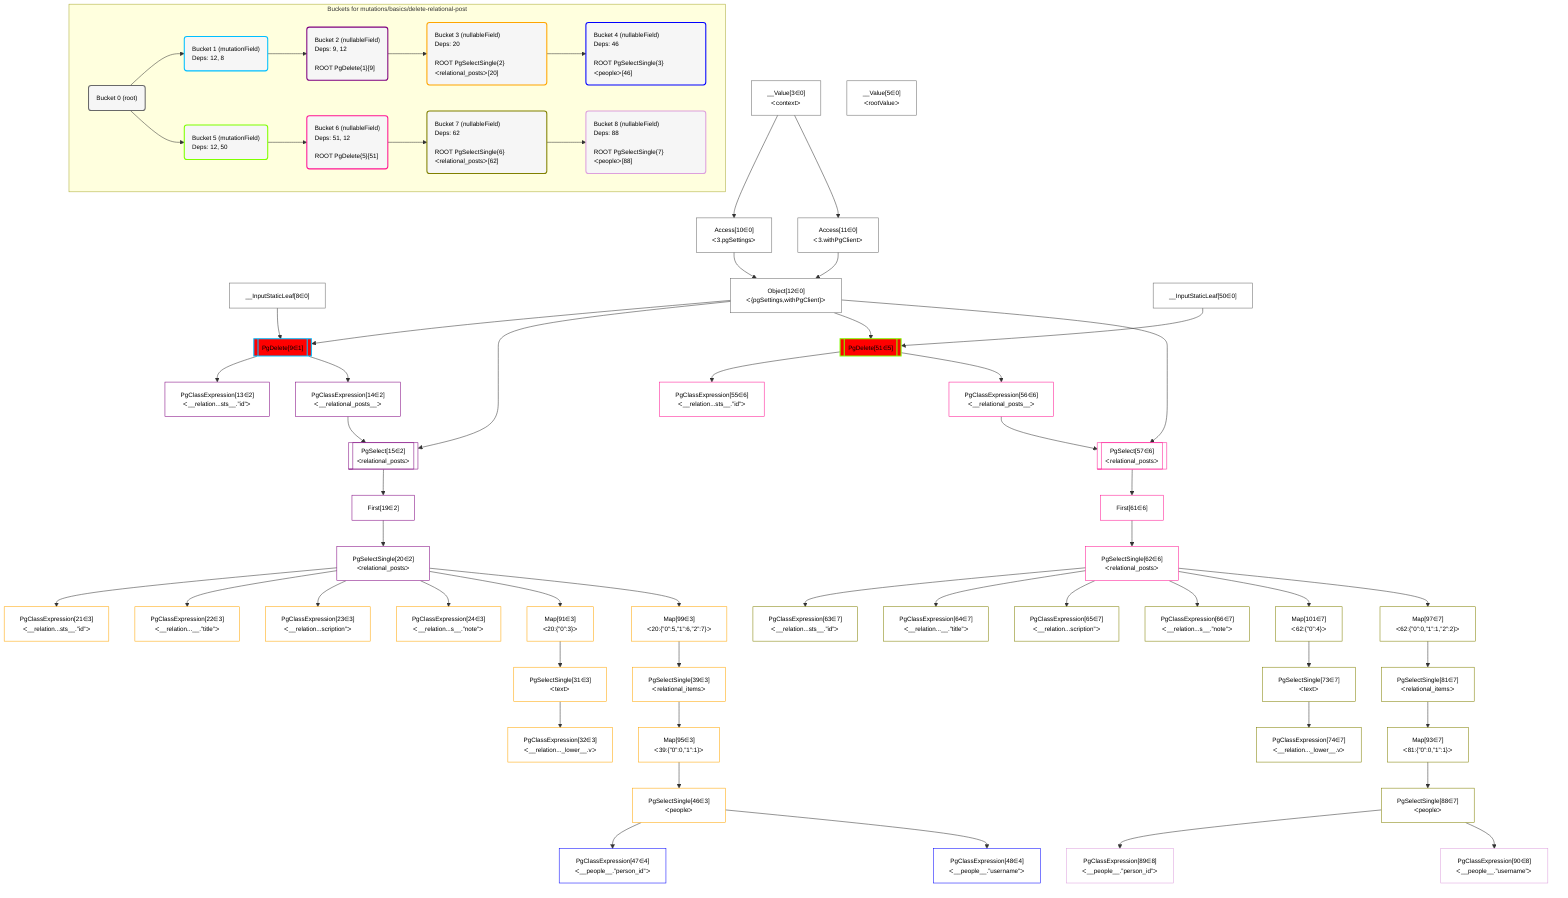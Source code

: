 %%{init: {'themeVariables': { 'fontSize': '12px'}}}%%
graph TD
    classDef path fill:#eee,stroke:#000,color:#000
    classDef plan fill:#fff,stroke-width:1px,color:#000
    classDef itemplan fill:#fff,stroke-width:2px,color:#000
    classDef sideeffectplan fill:#f00,stroke-width:2px,color:#000
    classDef bucket fill:#f6f6f6,color:#000,stroke-width:2px,text-align:left


    %% define steps
    __Value3["__Value[3∈0]<br />ᐸcontextᐳ"]:::plan
    __Value5["__Value[5∈0]<br />ᐸrootValueᐳ"]:::plan
    __InputStaticLeaf8["__InputStaticLeaf[8∈0]"]:::plan
    Access10["Access[10∈0]<br />ᐸ3.pgSettingsᐳ"]:::plan
    Access11["Access[11∈0]<br />ᐸ3.withPgClientᐳ"]:::plan
    Object12["Object[12∈0]<br />ᐸ{pgSettings,withPgClient}ᐳ"]:::plan
    PgDelete9[["PgDelete[9∈1]"]]:::sideeffectplan
    PgClassExpression13["PgClassExpression[13∈2]<br />ᐸ__relation...sts__.”id”ᐳ"]:::plan
    PgClassExpression14["PgClassExpression[14∈2]<br />ᐸ__relational_posts__ᐳ"]:::plan
    PgSelect15[["PgSelect[15∈2]<br />ᐸrelational_postsᐳ"]]:::plan
    First19["First[19∈2]"]:::plan
    PgSelectSingle20["PgSelectSingle[20∈2]<br />ᐸrelational_postsᐳ"]:::plan
    PgClassExpression21["PgClassExpression[21∈3]<br />ᐸ__relation...sts__.”id”ᐳ"]:::plan
    PgClassExpression22["PgClassExpression[22∈3]<br />ᐸ__relation...__.”title”ᐳ"]:::plan
    PgClassExpression23["PgClassExpression[23∈3]<br />ᐸ__relation...scription”ᐳ"]:::plan
    PgClassExpression24["PgClassExpression[24∈3]<br />ᐸ__relation...s__.”note”ᐳ"]:::plan
    Map91["Map[91∈3]<br />ᐸ20:{”0”:3}ᐳ"]:::plan
    PgSelectSingle31["PgSelectSingle[31∈3]<br />ᐸtextᐳ"]:::plan
    PgClassExpression32["PgClassExpression[32∈3]<br />ᐸ__relation..._lower__.vᐳ"]:::plan
    Map99["Map[99∈3]<br />ᐸ20:{”0”:5,”1”:6,”2”:7}ᐳ"]:::plan
    PgSelectSingle39["PgSelectSingle[39∈3]<br />ᐸrelational_itemsᐳ"]:::plan
    Map95["Map[95∈3]<br />ᐸ39:{”0”:0,”1”:1}ᐳ"]:::plan
    PgSelectSingle46["PgSelectSingle[46∈3]<br />ᐸpeopleᐳ"]:::plan
    PgClassExpression47["PgClassExpression[47∈4]<br />ᐸ__people__.”person_id”ᐳ"]:::plan
    PgClassExpression48["PgClassExpression[48∈4]<br />ᐸ__people__.”username”ᐳ"]:::plan
    __InputStaticLeaf50["__InputStaticLeaf[50∈0]"]:::plan
    PgDelete51[["PgDelete[51∈5]"]]:::sideeffectplan
    PgClassExpression55["PgClassExpression[55∈6]<br />ᐸ__relation...sts__.”id”ᐳ"]:::plan
    PgClassExpression56["PgClassExpression[56∈6]<br />ᐸ__relational_posts__ᐳ"]:::plan
    PgSelect57[["PgSelect[57∈6]<br />ᐸrelational_postsᐳ"]]:::plan
    First61["First[61∈6]"]:::plan
    PgSelectSingle62["PgSelectSingle[62∈6]<br />ᐸrelational_postsᐳ"]:::plan
    PgClassExpression63["PgClassExpression[63∈7]<br />ᐸ__relation...sts__.”id”ᐳ"]:::plan
    PgClassExpression64["PgClassExpression[64∈7]<br />ᐸ__relation...__.”title”ᐳ"]:::plan
    PgClassExpression65["PgClassExpression[65∈7]<br />ᐸ__relation...scription”ᐳ"]:::plan
    PgClassExpression66["PgClassExpression[66∈7]<br />ᐸ__relation...s__.”note”ᐳ"]:::plan
    Map101["Map[101∈7]<br />ᐸ62:{”0”:4}ᐳ"]:::plan
    PgSelectSingle73["PgSelectSingle[73∈7]<br />ᐸtextᐳ"]:::plan
    PgClassExpression74["PgClassExpression[74∈7]<br />ᐸ__relation..._lower__.vᐳ"]:::plan
    Map97["Map[97∈7]<br />ᐸ62:{”0”:0,”1”:1,”2”:2}ᐳ"]:::plan
    PgSelectSingle81["PgSelectSingle[81∈7]<br />ᐸrelational_itemsᐳ"]:::plan
    Map93["Map[93∈7]<br />ᐸ81:{”0”:0,”1”:1}ᐳ"]:::plan
    PgSelectSingle88["PgSelectSingle[88∈7]<br />ᐸpeopleᐳ"]:::plan
    PgClassExpression89["PgClassExpression[89∈8]<br />ᐸ__people__.”person_id”ᐳ"]:::plan
    PgClassExpression90["PgClassExpression[90∈8]<br />ᐸ__people__.”username”ᐳ"]:::plan

    %% plan dependencies
    __Value3 --> Access10
    __Value3 --> Access11
    Access10 & Access11 --> Object12
    Object12 & __InputStaticLeaf8 --> PgDelete9
    PgDelete9 --> PgClassExpression13
    PgDelete9 --> PgClassExpression14
    Object12 & PgClassExpression14 --> PgSelect15
    PgSelect15 --> First19
    First19 --> PgSelectSingle20
    PgSelectSingle20 --> PgClassExpression21
    PgSelectSingle20 --> PgClassExpression22
    PgSelectSingle20 --> PgClassExpression23
    PgSelectSingle20 --> PgClassExpression24
    PgSelectSingle20 --> Map91
    Map91 --> PgSelectSingle31
    PgSelectSingle31 --> PgClassExpression32
    PgSelectSingle20 --> Map99
    Map99 --> PgSelectSingle39
    PgSelectSingle39 --> Map95
    Map95 --> PgSelectSingle46
    PgSelectSingle46 --> PgClassExpression47
    PgSelectSingle46 --> PgClassExpression48
    Object12 & __InputStaticLeaf50 --> PgDelete51
    PgDelete51 --> PgClassExpression55
    PgDelete51 --> PgClassExpression56
    Object12 & PgClassExpression56 --> PgSelect57
    PgSelect57 --> First61
    First61 --> PgSelectSingle62
    PgSelectSingle62 --> PgClassExpression63
    PgSelectSingle62 --> PgClassExpression64
    PgSelectSingle62 --> PgClassExpression65
    PgSelectSingle62 --> PgClassExpression66
    PgSelectSingle62 --> Map101
    Map101 --> PgSelectSingle73
    PgSelectSingle73 --> PgClassExpression74
    PgSelectSingle62 --> Map97
    Map97 --> PgSelectSingle81
    PgSelectSingle81 --> Map93
    Map93 --> PgSelectSingle88
    PgSelectSingle88 --> PgClassExpression89
    PgSelectSingle88 --> PgClassExpression90

    subgraph "Buckets for mutations/basics/delete-relational-post"
    Bucket0("Bucket 0 (root)"):::bucket
    classDef bucket0 stroke:#696969
    class Bucket0,__Value3,__Value5,__InputStaticLeaf8,Access10,Access11,Object12,__InputStaticLeaf50 bucket0
    Bucket1("Bucket 1 (mutationField)<br />Deps: 12, 8"):::bucket
    classDef bucket1 stroke:#00bfff
    class Bucket1,PgDelete9 bucket1
    Bucket2("Bucket 2 (nullableField)<br />Deps: 9, 12<br /><br />ROOT PgDelete{1}[9]"):::bucket
    classDef bucket2 stroke:#7f007f
    class Bucket2,PgClassExpression13,PgClassExpression14,PgSelect15,First19,PgSelectSingle20 bucket2
    Bucket3("Bucket 3 (nullableField)<br />Deps: 20<br /><br />ROOT PgSelectSingle{2}ᐸrelational_postsᐳ[20]"):::bucket
    classDef bucket3 stroke:#ffa500
    class Bucket3,PgClassExpression21,PgClassExpression22,PgClassExpression23,PgClassExpression24,PgSelectSingle31,PgClassExpression32,PgSelectSingle39,PgSelectSingle46,Map91,Map95,Map99 bucket3
    Bucket4("Bucket 4 (nullableField)<br />Deps: 46<br /><br />ROOT PgSelectSingle{3}ᐸpeopleᐳ[46]"):::bucket
    classDef bucket4 stroke:#0000ff
    class Bucket4,PgClassExpression47,PgClassExpression48 bucket4
    Bucket5("Bucket 5 (mutationField)<br />Deps: 12, 50"):::bucket
    classDef bucket5 stroke:#7fff00
    class Bucket5,PgDelete51 bucket5
    Bucket6("Bucket 6 (nullableField)<br />Deps: 51, 12<br /><br />ROOT PgDelete{5}[51]"):::bucket
    classDef bucket6 stroke:#ff1493
    class Bucket6,PgClassExpression55,PgClassExpression56,PgSelect57,First61,PgSelectSingle62 bucket6
    Bucket7("Bucket 7 (nullableField)<br />Deps: 62<br /><br />ROOT PgSelectSingle{6}ᐸrelational_postsᐳ[62]"):::bucket
    classDef bucket7 stroke:#808000
    class Bucket7,PgClassExpression63,PgClassExpression64,PgClassExpression65,PgClassExpression66,PgSelectSingle73,PgClassExpression74,PgSelectSingle81,PgSelectSingle88,Map93,Map97,Map101 bucket7
    Bucket8("Bucket 8 (nullableField)<br />Deps: 88<br /><br />ROOT PgSelectSingle{7}ᐸpeopleᐳ[88]"):::bucket
    classDef bucket8 stroke:#dda0dd
    class Bucket8,PgClassExpression89,PgClassExpression90 bucket8
    Bucket0 --> Bucket1 & Bucket5
    Bucket1 --> Bucket2
    Bucket2 --> Bucket3
    Bucket3 --> Bucket4
    Bucket5 --> Bucket6
    Bucket6 --> Bucket7
    Bucket7 --> Bucket8
    end